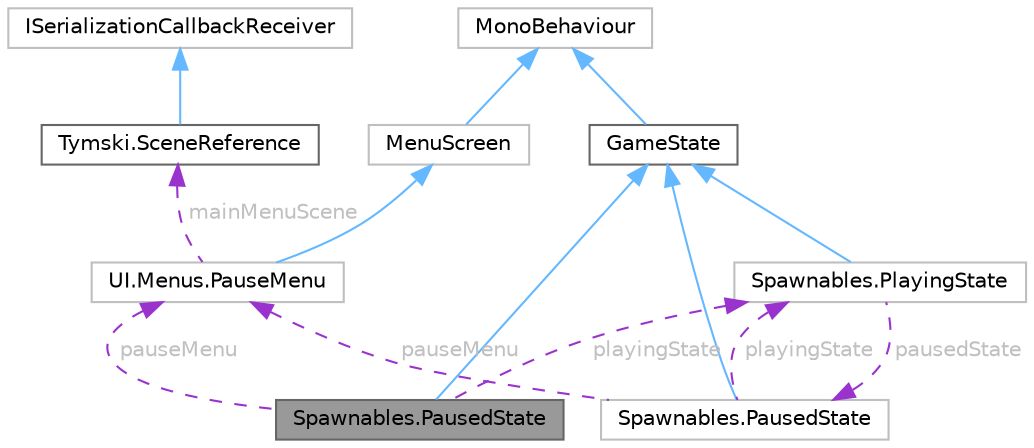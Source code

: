 digraph "Spawnables.PausedState"
{
 // LATEX_PDF_SIZE
  bgcolor="transparent";
  edge [fontname=Helvetica,fontsize=10,labelfontname=Helvetica,labelfontsize=10];
  node [fontname=Helvetica,fontsize=10,shape=box,height=0.2,width=0.4];
  Node1 [id="Node000001",label="Spawnables.PausedState",height=0.2,width=0.4,color="gray40", fillcolor="grey60", style="filled", fontcolor="black",tooltip=" "];
  Node2 -> Node1 [id="edge27_Node000001_Node000002",dir="back",color="steelblue1",style="solid",tooltip=" "];
  Node2 [id="Node000002",label="GameState",height=0.2,width=0.4,color="gray40", fillcolor="white", style="filled",URL="$class_game_states_1_1_game_state.html",tooltip="A state governed by the GameManager."];
  Node3 -> Node2 [id="edge28_Node000002_Node000003",dir="back",color="steelblue1",style="solid",tooltip=" "];
  Node3 [id="Node000003",label="MonoBehaviour",height=0.2,width=0.4,color="grey75", fillcolor="white", style="filled",tooltip=" "];
  Node4 -> Node1 [id="edge29_Node000001_Node000004",dir="back",color="darkorchid3",style="dashed",tooltip=" ",label=" playingState",fontcolor="grey" ];
  Node4 [id="Node000004",label="Spawnables.PlayingState",height=0.2,width=0.4,color="grey75", fillcolor="white", style="filled",URL="$class_spawnables_1_1_playing_state.html",tooltip=" "];
  Node2 -> Node4 [id="edge30_Node000004_Node000002",dir="back",color="steelblue1",style="solid",tooltip=" "];
  Node5 -> Node4 [id="edge31_Node000004_Node000005",dir="back",color="darkorchid3",style="dashed",tooltip=" ",label=" pausedState",fontcolor="grey" ];
  Node5 [id="Node000005",label="Spawnables.PausedState",height=0.2,width=0.4,color="grey75", fillcolor="white", style="filled",URL="$class_spawnables_1_1_paused_state.html",tooltip=" "];
  Node2 -> Node5 [id="edge32_Node000005_Node000002",dir="back",color="steelblue1",style="solid",tooltip=" "];
  Node4 -> Node5 [id="edge33_Node000005_Node000004",dir="back",color="darkorchid3",style="dashed",tooltip=" ",label=" playingState",fontcolor="grey" ];
  Node6 -> Node5 [id="edge34_Node000005_Node000006",dir="back",color="darkorchid3",style="dashed",tooltip=" ",label=" pauseMenu",fontcolor="grey" ];
  Node6 [id="Node000006",label="UI.Menus.PauseMenu",height=0.2,width=0.4,color="grey75", fillcolor="white", style="filled",URL="$class_u_i_1_1_menus_1_1_pause_menu.html",tooltip=" "];
  Node7 -> Node6 [id="edge35_Node000006_Node000007",dir="back",color="steelblue1",style="solid",tooltip=" "];
  Node7 [id="Node000007",label="MenuScreen",height=0.2,width=0.4,color="grey75", fillcolor="white", style="filled",URL="$class_u_i_1_1_menus_1_1_menu_screen.html",tooltip=" "];
  Node3 -> Node7 [id="edge36_Node000007_Node000003",dir="back",color="steelblue1",style="solid",tooltip=" "];
  Node8 -> Node6 [id="edge37_Node000006_Node000008",dir="back",color="darkorchid3",style="dashed",tooltip=" ",label=" mainMenuScene",fontcolor="grey" ];
  Node8 [id="Node000008",label="Tymski.SceneReference",height=0.2,width=0.4,color="gray40", fillcolor="white", style="filled",URL="$class_tymski_1_1_scene_reference.html",tooltip="A wrapper that provides the means to safely serialize Scene Asset References."];
  Node9 -> Node8 [id="edge38_Node000008_Node000009",dir="back",color="steelblue1",style="solid",tooltip=" "];
  Node9 [id="Node000009",label="ISerializationCallbackReceiver",height=0.2,width=0.4,color="grey75", fillcolor="white", style="filled",tooltip=" "];
  Node6 -> Node1 [id="edge39_Node000001_Node000006",dir="back",color="darkorchid3",style="dashed",tooltip=" ",label=" pauseMenu",fontcolor="grey" ];
}
